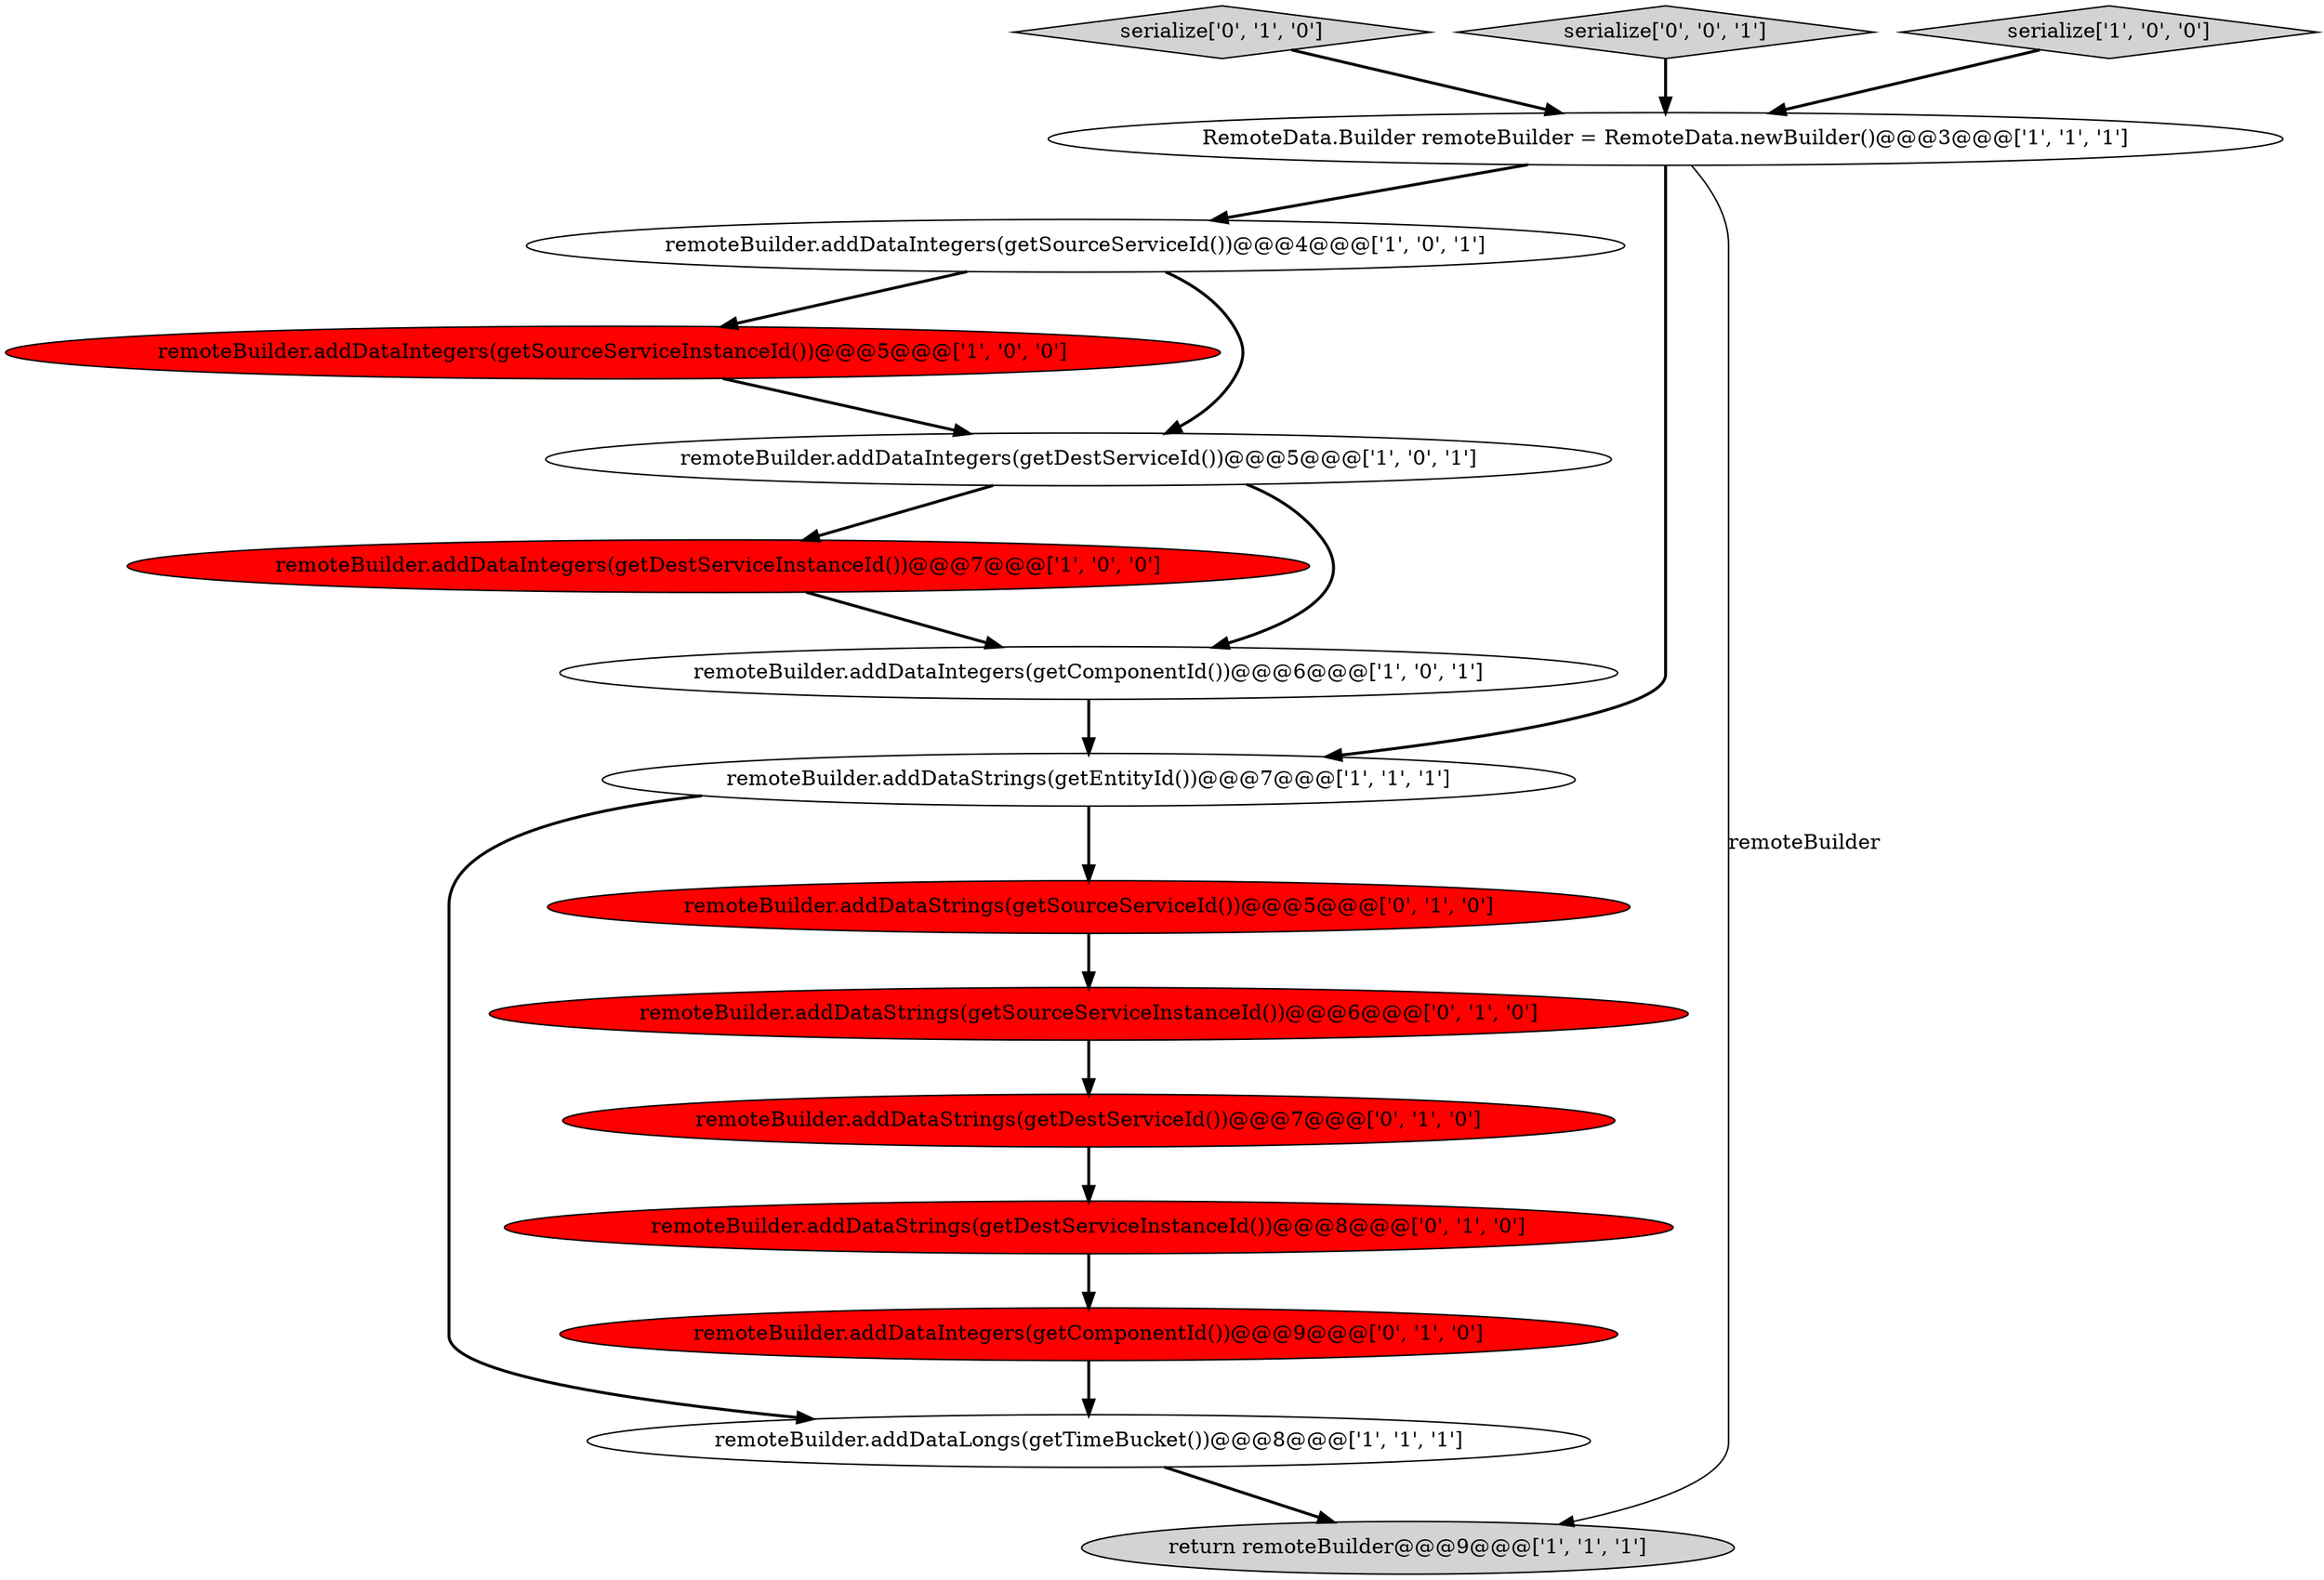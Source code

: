 digraph {
5 [style = filled, label = "remoteBuilder.addDataLongs(getTimeBucket())@@@8@@@['1', '1', '1']", fillcolor = white, shape = ellipse image = "AAA0AAABBB1BBB"];
3 [style = filled, label = "remoteBuilder.addDataIntegers(getDestServiceInstanceId())@@@7@@@['1', '0', '0']", fillcolor = red, shape = ellipse image = "AAA1AAABBB1BBB"];
13 [style = filled, label = "serialize['0', '1', '0']", fillcolor = lightgray, shape = diamond image = "AAA0AAABBB2BBB"];
14 [style = filled, label = "remoteBuilder.addDataStrings(getDestServiceInstanceId())@@@8@@@['0', '1', '0']", fillcolor = red, shape = ellipse image = "AAA1AAABBB2BBB"];
16 [style = filled, label = "serialize['0', '0', '1']", fillcolor = lightgray, shape = diamond image = "AAA0AAABBB3BBB"];
10 [style = filled, label = "remoteBuilder.addDataStrings(getSourceServiceId())@@@5@@@['0', '1', '0']", fillcolor = red, shape = ellipse image = "AAA1AAABBB2BBB"];
2 [style = filled, label = "remoteBuilder.addDataIntegers(getSourceServiceInstanceId())@@@5@@@['1', '0', '0']", fillcolor = red, shape = ellipse image = "AAA1AAABBB1BBB"];
9 [style = filled, label = "remoteBuilder.addDataIntegers(getSourceServiceId())@@@4@@@['1', '0', '1']", fillcolor = white, shape = ellipse image = "AAA0AAABBB1BBB"];
4 [style = filled, label = "remoteBuilder.addDataStrings(getEntityId())@@@7@@@['1', '1', '1']", fillcolor = white, shape = ellipse image = "AAA0AAABBB1BBB"];
11 [style = filled, label = "remoteBuilder.addDataStrings(getDestServiceId())@@@7@@@['0', '1', '0']", fillcolor = red, shape = ellipse image = "AAA1AAABBB2BBB"];
7 [style = filled, label = "remoteBuilder.addDataIntegers(getDestServiceId())@@@5@@@['1', '0', '1']", fillcolor = white, shape = ellipse image = "AAA0AAABBB1BBB"];
6 [style = filled, label = "serialize['1', '0', '0']", fillcolor = lightgray, shape = diamond image = "AAA0AAABBB1BBB"];
1 [style = filled, label = "return remoteBuilder@@@9@@@['1', '1', '1']", fillcolor = lightgray, shape = ellipse image = "AAA0AAABBB1BBB"];
8 [style = filled, label = "remoteBuilder.addDataIntegers(getComponentId())@@@6@@@['1', '0', '1']", fillcolor = white, shape = ellipse image = "AAA0AAABBB1BBB"];
12 [style = filled, label = "remoteBuilder.addDataIntegers(getComponentId())@@@9@@@['0', '1', '0']", fillcolor = red, shape = ellipse image = "AAA1AAABBB2BBB"];
15 [style = filled, label = "remoteBuilder.addDataStrings(getSourceServiceInstanceId())@@@6@@@['0', '1', '0']", fillcolor = red, shape = ellipse image = "AAA1AAABBB2BBB"];
0 [style = filled, label = "RemoteData.Builder remoteBuilder = RemoteData.newBuilder()@@@3@@@['1', '1', '1']", fillcolor = white, shape = ellipse image = "AAA0AAABBB1BBB"];
4->10 [style = bold, label=""];
0->9 [style = bold, label=""];
16->0 [style = bold, label=""];
10->15 [style = bold, label=""];
12->5 [style = bold, label=""];
11->14 [style = bold, label=""];
9->2 [style = bold, label=""];
6->0 [style = bold, label=""];
0->1 [style = solid, label="remoteBuilder"];
9->7 [style = bold, label=""];
7->8 [style = bold, label=""];
7->3 [style = bold, label=""];
5->1 [style = bold, label=""];
15->11 [style = bold, label=""];
0->4 [style = bold, label=""];
3->8 [style = bold, label=""];
14->12 [style = bold, label=""];
2->7 [style = bold, label=""];
8->4 [style = bold, label=""];
4->5 [style = bold, label=""];
13->0 [style = bold, label=""];
}
